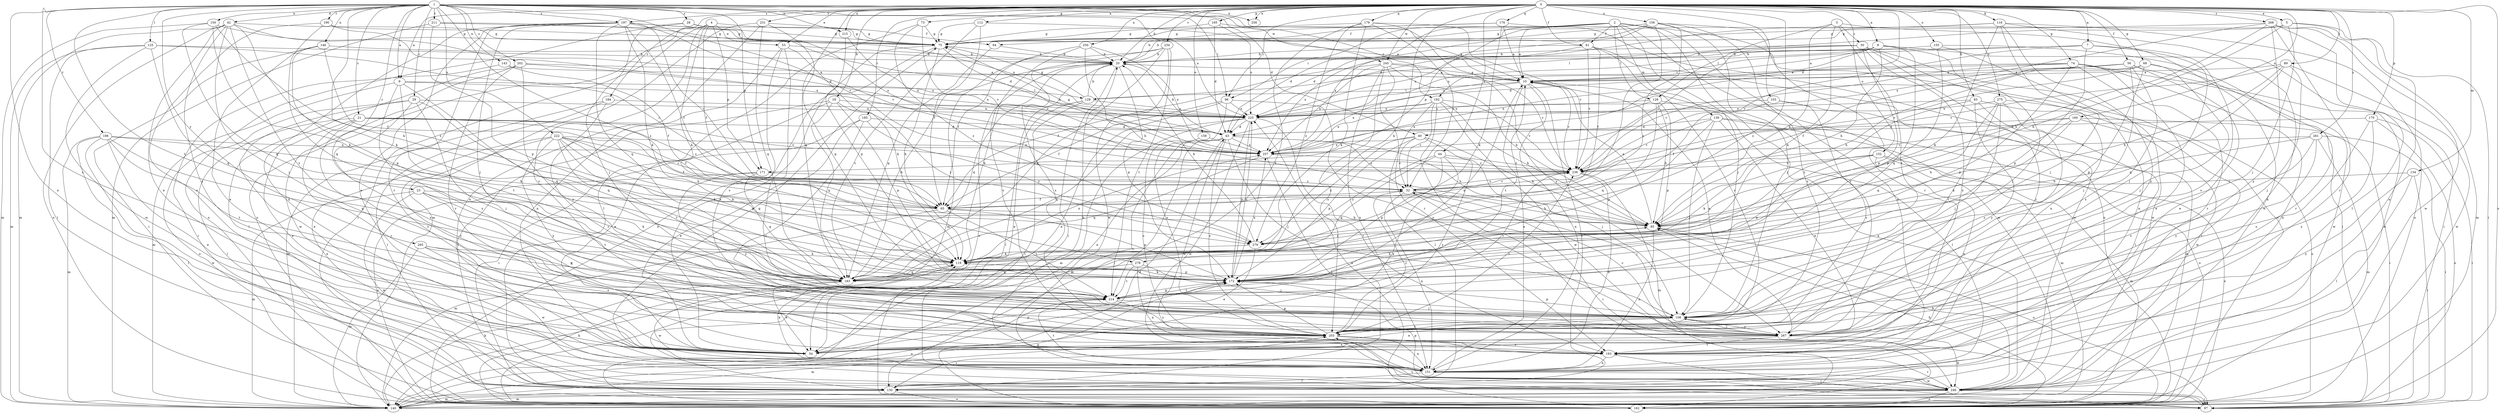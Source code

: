 strict digraph  {
0;
1;
2;
3;
4;
5;
7;
8;
9;
10;
18;
20;
21;
23;
28;
29;
30;
32;
40;
42;
43;
44;
53;
54;
56;
61;
64;
65;
68;
73;
74;
75;
83;
85;
89;
96;
97;
103;
108;
112;
116;
119;
125;
128;
129;
130;
134;
139;
140;
143;
146;
150;
151;
152;
155;
156;
158;
160;
162;
165;
170;
171;
172;
176;
179;
183;
184;
185;
186;
190;
192;
193;
197;
202;
203;
211;
214;
215;
222;
225;
231;
234;
236;
245;
246;
250;
256;
257;
261;
265;
267;
268;
275;
278;
279;
0 -> 5  [label=a];
0 -> 7  [label=a];
0 -> 8  [label=a];
0 -> 9  [label=a];
0 -> 18  [label=b];
0 -> 20  [label=b];
0 -> 40  [label=d];
0 -> 44  [label=e];
0 -> 53  [label=e];
0 -> 56  [label=f];
0 -> 61  [label=f];
0 -> 68  [label=g];
0 -> 73  [label=g];
0 -> 74  [label=g];
0 -> 83  [label=h];
0 -> 89  [label=i];
0 -> 96  [label=i];
0 -> 103  [label=j];
0 -> 112  [label=k];
0 -> 116  [label=k];
0 -> 119  [label=k];
0 -> 134  [label=m];
0 -> 152  [label=o];
0 -> 155  [label=o];
0 -> 156  [label=o];
0 -> 158  [label=o];
0 -> 160  [label=o];
0 -> 162  [label=o];
0 -> 165  [label=p];
0 -> 170  [label=p];
0 -> 176  [label=q];
0 -> 179  [label=q];
0 -> 183  [label=q];
0 -> 184  [label=r];
0 -> 185  [label=r];
0 -> 197  [label=s];
0 -> 215  [label=u];
0 -> 231  [label=v];
0 -> 234  [label=v];
0 -> 245  [label=w];
0 -> 250  [label=x];
0 -> 256  [label=x];
0 -> 261  [label=y];
0 -> 268  [label=z];
0 -> 275  [label=z];
0 -> 278  [label=z];
1 -> 9  [label=a];
1 -> 21  [label=c];
1 -> 23  [label=c];
1 -> 28  [label=c];
1 -> 29  [label=c];
1 -> 40  [label=d];
1 -> 42  [label=d];
1 -> 96  [label=i];
1 -> 119  [label=k];
1 -> 125  [label=l];
1 -> 143  [label=n];
1 -> 146  [label=n];
1 -> 150  [label=n];
1 -> 151  [label=n];
1 -> 171  [label=p];
1 -> 186  [label=r];
1 -> 190  [label=r];
1 -> 192  [label=r];
1 -> 197  [label=s];
1 -> 202  [label=s];
1 -> 203  [label=s];
1 -> 211  [label=t];
1 -> 214  [label=t];
1 -> 215  [label=u];
1 -> 222  [label=u];
1 -> 225  [label=u];
1 -> 236  [label=v];
1 -> 245  [label=w];
1 -> 256  [label=x];
1 -> 265  [label=y];
1 -> 278  [label=z];
2 -> 10  [label=a];
2 -> 43  [label=d];
2 -> 61  [label=f];
2 -> 64  [label=f];
2 -> 96  [label=i];
2 -> 108  [label=j];
2 -> 128  [label=l];
2 -> 139  [label=m];
2 -> 140  [label=m];
2 -> 151  [label=n];
2 -> 162  [label=o];
2 -> 171  [label=p];
2 -> 267  [label=y];
3 -> 30  [label=c];
3 -> 85  [label=h];
3 -> 119  [label=k];
3 -> 128  [label=l];
3 -> 214  [label=t];
3 -> 246  [label=w];
4 -> 53  [label=e];
4 -> 64  [label=f];
4 -> 65  [label=f];
4 -> 97  [label=i];
4 -> 119  [label=k];
4 -> 162  [label=o];
4 -> 171  [label=p];
4 -> 203  [label=s];
5 -> 75  [label=g];
5 -> 85  [label=h];
5 -> 97  [label=i];
5 -> 108  [label=j];
5 -> 129  [label=l];
5 -> 151  [label=n];
7 -> 20  [label=b];
7 -> 108  [label=j];
7 -> 172  [label=p];
7 -> 192  [label=r];
7 -> 203  [label=s];
7 -> 236  [label=v];
8 -> 10  [label=a];
8 -> 20  [label=b];
8 -> 43  [label=d];
8 -> 85  [label=h];
8 -> 97  [label=i];
8 -> 108  [label=j];
8 -> 183  [label=q];
8 -> 225  [label=u];
9 -> 129  [label=l];
9 -> 140  [label=m];
9 -> 183  [label=q];
9 -> 214  [label=t];
9 -> 225  [label=u];
9 -> 267  [label=y];
10 -> 129  [label=l];
10 -> 130  [label=l];
10 -> 151  [label=n];
10 -> 214  [label=t];
10 -> 236  [label=v];
10 -> 257  [label=x];
18 -> 54  [label=e];
18 -> 130  [label=l];
18 -> 172  [label=p];
18 -> 183  [label=q];
18 -> 225  [label=u];
18 -> 279  [label=z];
20 -> 10  [label=a];
20 -> 97  [label=i];
20 -> 119  [label=k];
20 -> 162  [label=o];
20 -> 172  [label=p];
20 -> 183  [label=q];
21 -> 32  [label=c];
21 -> 43  [label=d];
21 -> 54  [label=e];
21 -> 65  [label=f];
21 -> 130  [label=l];
21 -> 193  [label=r];
21 -> 203  [label=s];
21 -> 236  [label=v];
23 -> 65  [label=f];
23 -> 119  [label=k];
23 -> 140  [label=m];
23 -> 214  [label=t];
23 -> 246  [label=w];
23 -> 267  [label=y];
28 -> 75  [label=g];
28 -> 108  [label=j];
28 -> 162  [label=o];
28 -> 257  [label=x];
29 -> 54  [label=e];
29 -> 108  [label=j];
29 -> 162  [label=o];
29 -> 183  [label=q];
29 -> 203  [label=s];
29 -> 225  [label=u];
30 -> 20  [label=b];
30 -> 151  [label=n];
30 -> 172  [label=p];
30 -> 193  [label=r];
30 -> 225  [label=u];
30 -> 236  [label=v];
30 -> 246  [label=w];
30 -> 267  [label=y];
32 -> 65  [label=f];
32 -> 85  [label=h];
32 -> 97  [label=i];
32 -> 108  [label=j];
32 -> 151  [label=n];
32 -> 236  [label=v];
40 -> 32  [label=c];
40 -> 85  [label=h];
40 -> 108  [label=j];
40 -> 172  [label=p];
40 -> 257  [label=x];
40 -> 279  [label=z];
42 -> 43  [label=d];
42 -> 54  [label=e];
42 -> 75  [label=g];
42 -> 108  [label=j];
42 -> 119  [label=k];
42 -> 140  [label=m];
42 -> 162  [label=o];
42 -> 214  [label=t];
42 -> 267  [label=y];
43 -> 20  [label=b];
43 -> 32  [label=c];
43 -> 54  [label=e];
43 -> 85  [label=h];
43 -> 108  [label=j];
43 -> 130  [label=l];
43 -> 140  [label=m];
43 -> 151  [label=n];
43 -> 203  [label=s];
43 -> 257  [label=x];
44 -> 54  [label=e];
44 -> 172  [label=p];
44 -> 183  [label=q];
44 -> 203  [label=s];
44 -> 236  [label=v];
44 -> 279  [label=z];
53 -> 20  [label=b];
53 -> 108  [label=j];
53 -> 119  [label=k];
53 -> 151  [label=n];
53 -> 203  [label=s];
54 -> 172  [label=p];
56 -> 10  [label=a];
56 -> 54  [label=e];
56 -> 65  [label=f];
56 -> 85  [label=h];
56 -> 108  [label=j];
56 -> 203  [label=s];
56 -> 246  [label=w];
61 -> 20  [label=b];
61 -> 65  [label=f];
61 -> 203  [label=s];
61 -> 236  [label=v];
61 -> 246  [label=w];
61 -> 257  [label=x];
64 -> 20  [label=b];
64 -> 183  [label=q];
65 -> 85  [label=h];
65 -> 140  [label=m];
65 -> 172  [label=p];
65 -> 214  [label=t];
68 -> 10  [label=a];
68 -> 108  [label=j];
68 -> 172  [label=p];
68 -> 193  [label=r];
68 -> 236  [label=v];
68 -> 257  [label=x];
73 -> 75  [label=g];
73 -> 130  [label=l];
73 -> 236  [label=v];
73 -> 279  [label=z];
74 -> 10  [label=a];
74 -> 54  [label=e];
74 -> 151  [label=n];
74 -> 172  [label=p];
74 -> 193  [label=r];
74 -> 225  [label=u];
74 -> 236  [label=v];
74 -> 246  [label=w];
75 -> 20  [label=b];
75 -> 54  [label=e];
75 -> 119  [label=k];
75 -> 162  [label=o];
75 -> 257  [label=x];
83 -> 130  [label=l];
83 -> 225  [label=u];
83 -> 246  [label=w];
83 -> 267  [label=y];
83 -> 279  [label=z];
85 -> 10  [label=a];
85 -> 151  [label=n];
85 -> 162  [label=o];
85 -> 279  [label=z];
89 -> 10  [label=a];
89 -> 85  [label=h];
89 -> 108  [label=j];
89 -> 183  [label=q];
89 -> 236  [label=v];
89 -> 246  [label=w];
96 -> 54  [label=e];
96 -> 65  [label=f];
96 -> 203  [label=s];
96 -> 225  [label=u];
96 -> 267  [label=y];
97 -> 203  [label=s];
103 -> 65  [label=f];
103 -> 140  [label=m];
103 -> 203  [label=s];
103 -> 225  [label=u];
108 -> 54  [label=e];
108 -> 172  [label=p];
108 -> 203  [label=s];
108 -> 267  [label=y];
112 -> 10  [label=a];
112 -> 65  [label=f];
112 -> 75  [label=g];
112 -> 214  [label=t];
116 -> 75  [label=g];
116 -> 108  [label=j];
116 -> 119  [label=k];
116 -> 151  [label=n];
116 -> 162  [label=o];
116 -> 225  [label=u];
116 -> 267  [label=y];
119 -> 172  [label=p];
119 -> 183  [label=q];
119 -> 257  [label=x];
125 -> 20  [label=b];
125 -> 32  [label=c];
125 -> 130  [label=l];
125 -> 140  [label=m];
125 -> 183  [label=q];
125 -> 246  [label=w];
128 -> 85  [label=h];
128 -> 130  [label=l];
128 -> 172  [label=p];
128 -> 183  [label=q];
128 -> 225  [label=u];
128 -> 257  [label=x];
129 -> 20  [label=b];
129 -> 54  [label=e];
129 -> 75  [label=g];
129 -> 97  [label=i];
129 -> 130  [label=l];
129 -> 225  [label=u];
130 -> 140  [label=m];
130 -> 162  [label=o];
130 -> 203  [label=s];
134 -> 32  [label=c];
134 -> 97  [label=i];
134 -> 130  [label=l];
134 -> 267  [label=y];
139 -> 43  [label=d];
139 -> 54  [label=e];
139 -> 108  [label=j];
139 -> 140  [label=m];
139 -> 162  [label=o];
139 -> 172  [label=p];
139 -> 236  [label=v];
140 -> 119  [label=k];
140 -> 172  [label=p];
143 -> 10  [label=a];
143 -> 65  [label=f];
143 -> 97  [label=i];
146 -> 20  [label=b];
146 -> 54  [label=e];
146 -> 65  [label=f];
146 -> 97  [label=i];
146 -> 172  [label=p];
150 -> 75  [label=g];
150 -> 119  [label=k];
150 -> 140  [label=m];
150 -> 183  [label=q];
150 -> 279  [label=z];
151 -> 10  [label=a];
151 -> 20  [label=b];
151 -> 75  [label=g];
151 -> 119  [label=k];
151 -> 130  [label=l];
151 -> 214  [label=t];
151 -> 246  [label=w];
152 -> 54  [label=e];
152 -> 119  [label=k];
152 -> 140  [label=m];
152 -> 162  [label=o];
152 -> 172  [label=p];
152 -> 236  [label=v];
155 -> 20  [label=b];
155 -> 97  [label=i];
155 -> 151  [label=n];
155 -> 172  [label=p];
156 -> 20  [label=b];
156 -> 32  [label=c];
156 -> 43  [label=d];
156 -> 75  [label=g];
156 -> 108  [label=j];
156 -> 193  [label=r];
156 -> 203  [label=s];
156 -> 257  [label=x];
156 -> 279  [label=z];
158 -> 203  [label=s];
158 -> 257  [label=x];
160 -> 43  [label=d];
160 -> 85  [label=h];
160 -> 97  [label=i];
160 -> 119  [label=k];
160 -> 193  [label=r];
160 -> 236  [label=v];
162 -> 43  [label=d];
162 -> 85  [label=h];
162 -> 119  [label=k];
162 -> 225  [label=u];
165 -> 10  [label=a];
165 -> 43  [label=d];
165 -> 75  [label=g];
165 -> 225  [label=u];
170 -> 43  [label=d];
170 -> 97  [label=i];
170 -> 162  [label=o];
170 -> 203  [label=s];
170 -> 267  [label=y];
171 -> 32  [label=c];
171 -> 162  [label=o];
171 -> 183  [label=q];
171 -> 267  [label=y];
172 -> 85  [label=h];
172 -> 119  [label=k];
172 -> 214  [label=t];
172 -> 225  [label=u];
172 -> 257  [label=x];
176 -> 10  [label=a];
176 -> 20  [label=b];
176 -> 75  [label=g];
176 -> 119  [label=k];
176 -> 162  [label=o];
179 -> 32  [label=c];
179 -> 75  [label=g];
179 -> 119  [label=k];
179 -> 214  [label=t];
179 -> 236  [label=v];
179 -> 267  [label=y];
179 -> 279  [label=z];
183 -> 20  [label=b];
183 -> 54  [label=e];
183 -> 246  [label=w];
184 -> 130  [label=l];
184 -> 140  [label=m];
184 -> 193  [label=r];
184 -> 225  [label=u];
185 -> 43  [label=d];
185 -> 54  [label=e];
185 -> 97  [label=i];
185 -> 193  [label=r];
185 -> 279  [label=z];
186 -> 54  [label=e];
186 -> 85  [label=h];
186 -> 130  [label=l];
186 -> 140  [label=m];
186 -> 183  [label=q];
186 -> 214  [label=t];
186 -> 246  [label=w];
186 -> 257  [label=x];
190 -> 54  [label=e];
190 -> 75  [label=g];
190 -> 183  [label=q];
190 -> 257  [label=x];
192 -> 32  [label=c];
192 -> 85  [label=h];
192 -> 130  [label=l];
192 -> 162  [label=o];
192 -> 225  [label=u];
192 -> 236  [label=v];
192 -> 246  [label=w];
192 -> 257  [label=x];
193 -> 97  [label=i];
193 -> 151  [label=n];
197 -> 32  [label=c];
197 -> 43  [label=d];
197 -> 54  [label=e];
197 -> 65  [label=f];
197 -> 75  [label=g];
197 -> 108  [label=j];
197 -> 119  [label=k];
197 -> 151  [label=n];
197 -> 183  [label=q];
197 -> 193  [label=r];
197 -> 236  [label=v];
202 -> 10  [label=a];
202 -> 130  [label=l];
202 -> 193  [label=r];
202 -> 225  [label=u];
202 -> 246  [label=w];
202 -> 267  [label=y];
203 -> 32  [label=c];
203 -> 140  [label=m];
203 -> 151  [label=n];
203 -> 172  [label=p];
203 -> 193  [label=r];
203 -> 236  [label=v];
211 -> 75  [label=g];
211 -> 140  [label=m];
211 -> 172  [label=p];
211 -> 225  [label=u];
214 -> 10  [label=a];
214 -> 108  [label=j];
214 -> 162  [label=o];
214 -> 172  [label=p];
214 -> 203  [label=s];
214 -> 236  [label=v];
215 -> 172  [label=p];
215 -> 257  [label=x];
222 -> 32  [label=c];
222 -> 65  [label=f];
222 -> 85  [label=h];
222 -> 119  [label=k];
222 -> 151  [label=n];
222 -> 172  [label=p];
222 -> 203  [label=s];
222 -> 214  [label=t];
222 -> 257  [label=x];
222 -> 267  [label=y];
225 -> 43  [label=d];
225 -> 140  [label=m];
225 -> 172  [label=p];
225 -> 183  [label=q];
225 -> 193  [label=r];
225 -> 246  [label=w];
231 -> 75  [label=g];
231 -> 140  [label=m];
231 -> 151  [label=n];
231 -> 172  [label=p];
231 -> 183  [label=q];
234 -> 20  [label=b];
234 -> 65  [label=f];
234 -> 183  [label=q];
234 -> 203  [label=s];
234 -> 214  [label=t];
234 -> 246  [label=w];
236 -> 32  [label=c];
236 -> 140  [label=m];
236 -> 151  [label=n];
245 -> 10  [label=a];
245 -> 65  [label=f];
245 -> 85  [label=h];
245 -> 151  [label=n];
245 -> 193  [label=r];
245 -> 203  [label=s];
245 -> 236  [label=v];
245 -> 257  [label=x];
246 -> 10  [label=a];
246 -> 85  [label=h];
246 -> 97  [label=i];
246 -> 140  [label=m];
246 -> 162  [label=o];
246 -> 172  [label=p];
246 -> 193  [label=r];
250 -> 20  [label=b];
250 -> 85  [label=h];
250 -> 140  [label=m];
250 -> 203  [label=s];
250 -> 257  [label=x];
257 -> 75  [label=g];
257 -> 130  [label=l];
257 -> 183  [label=q];
257 -> 236  [label=v];
261 -> 85  [label=h];
261 -> 97  [label=i];
261 -> 140  [label=m];
261 -> 203  [label=s];
261 -> 257  [label=x];
261 -> 267  [label=y];
265 -> 119  [label=k];
265 -> 140  [label=m];
265 -> 183  [label=q];
265 -> 203  [label=s];
265 -> 246  [label=w];
267 -> 10  [label=a];
267 -> 32  [label=c];
267 -> 54  [label=e];
267 -> 108  [label=j];
267 -> 193  [label=r];
267 -> 246  [label=w];
268 -> 75  [label=g];
268 -> 85  [label=h];
268 -> 130  [label=l];
268 -> 140  [label=m];
268 -> 193  [label=r];
268 -> 246  [label=w];
268 -> 257  [label=x];
268 -> 267  [label=y];
275 -> 108  [label=j];
275 -> 162  [label=o];
275 -> 183  [label=q];
275 -> 203  [label=s];
275 -> 214  [label=t];
275 -> 225  [label=u];
278 -> 108  [label=j];
278 -> 151  [label=n];
278 -> 183  [label=q];
278 -> 214  [label=t];
279 -> 20  [label=b];
279 -> 54  [label=e];
279 -> 119  [label=k];
}

